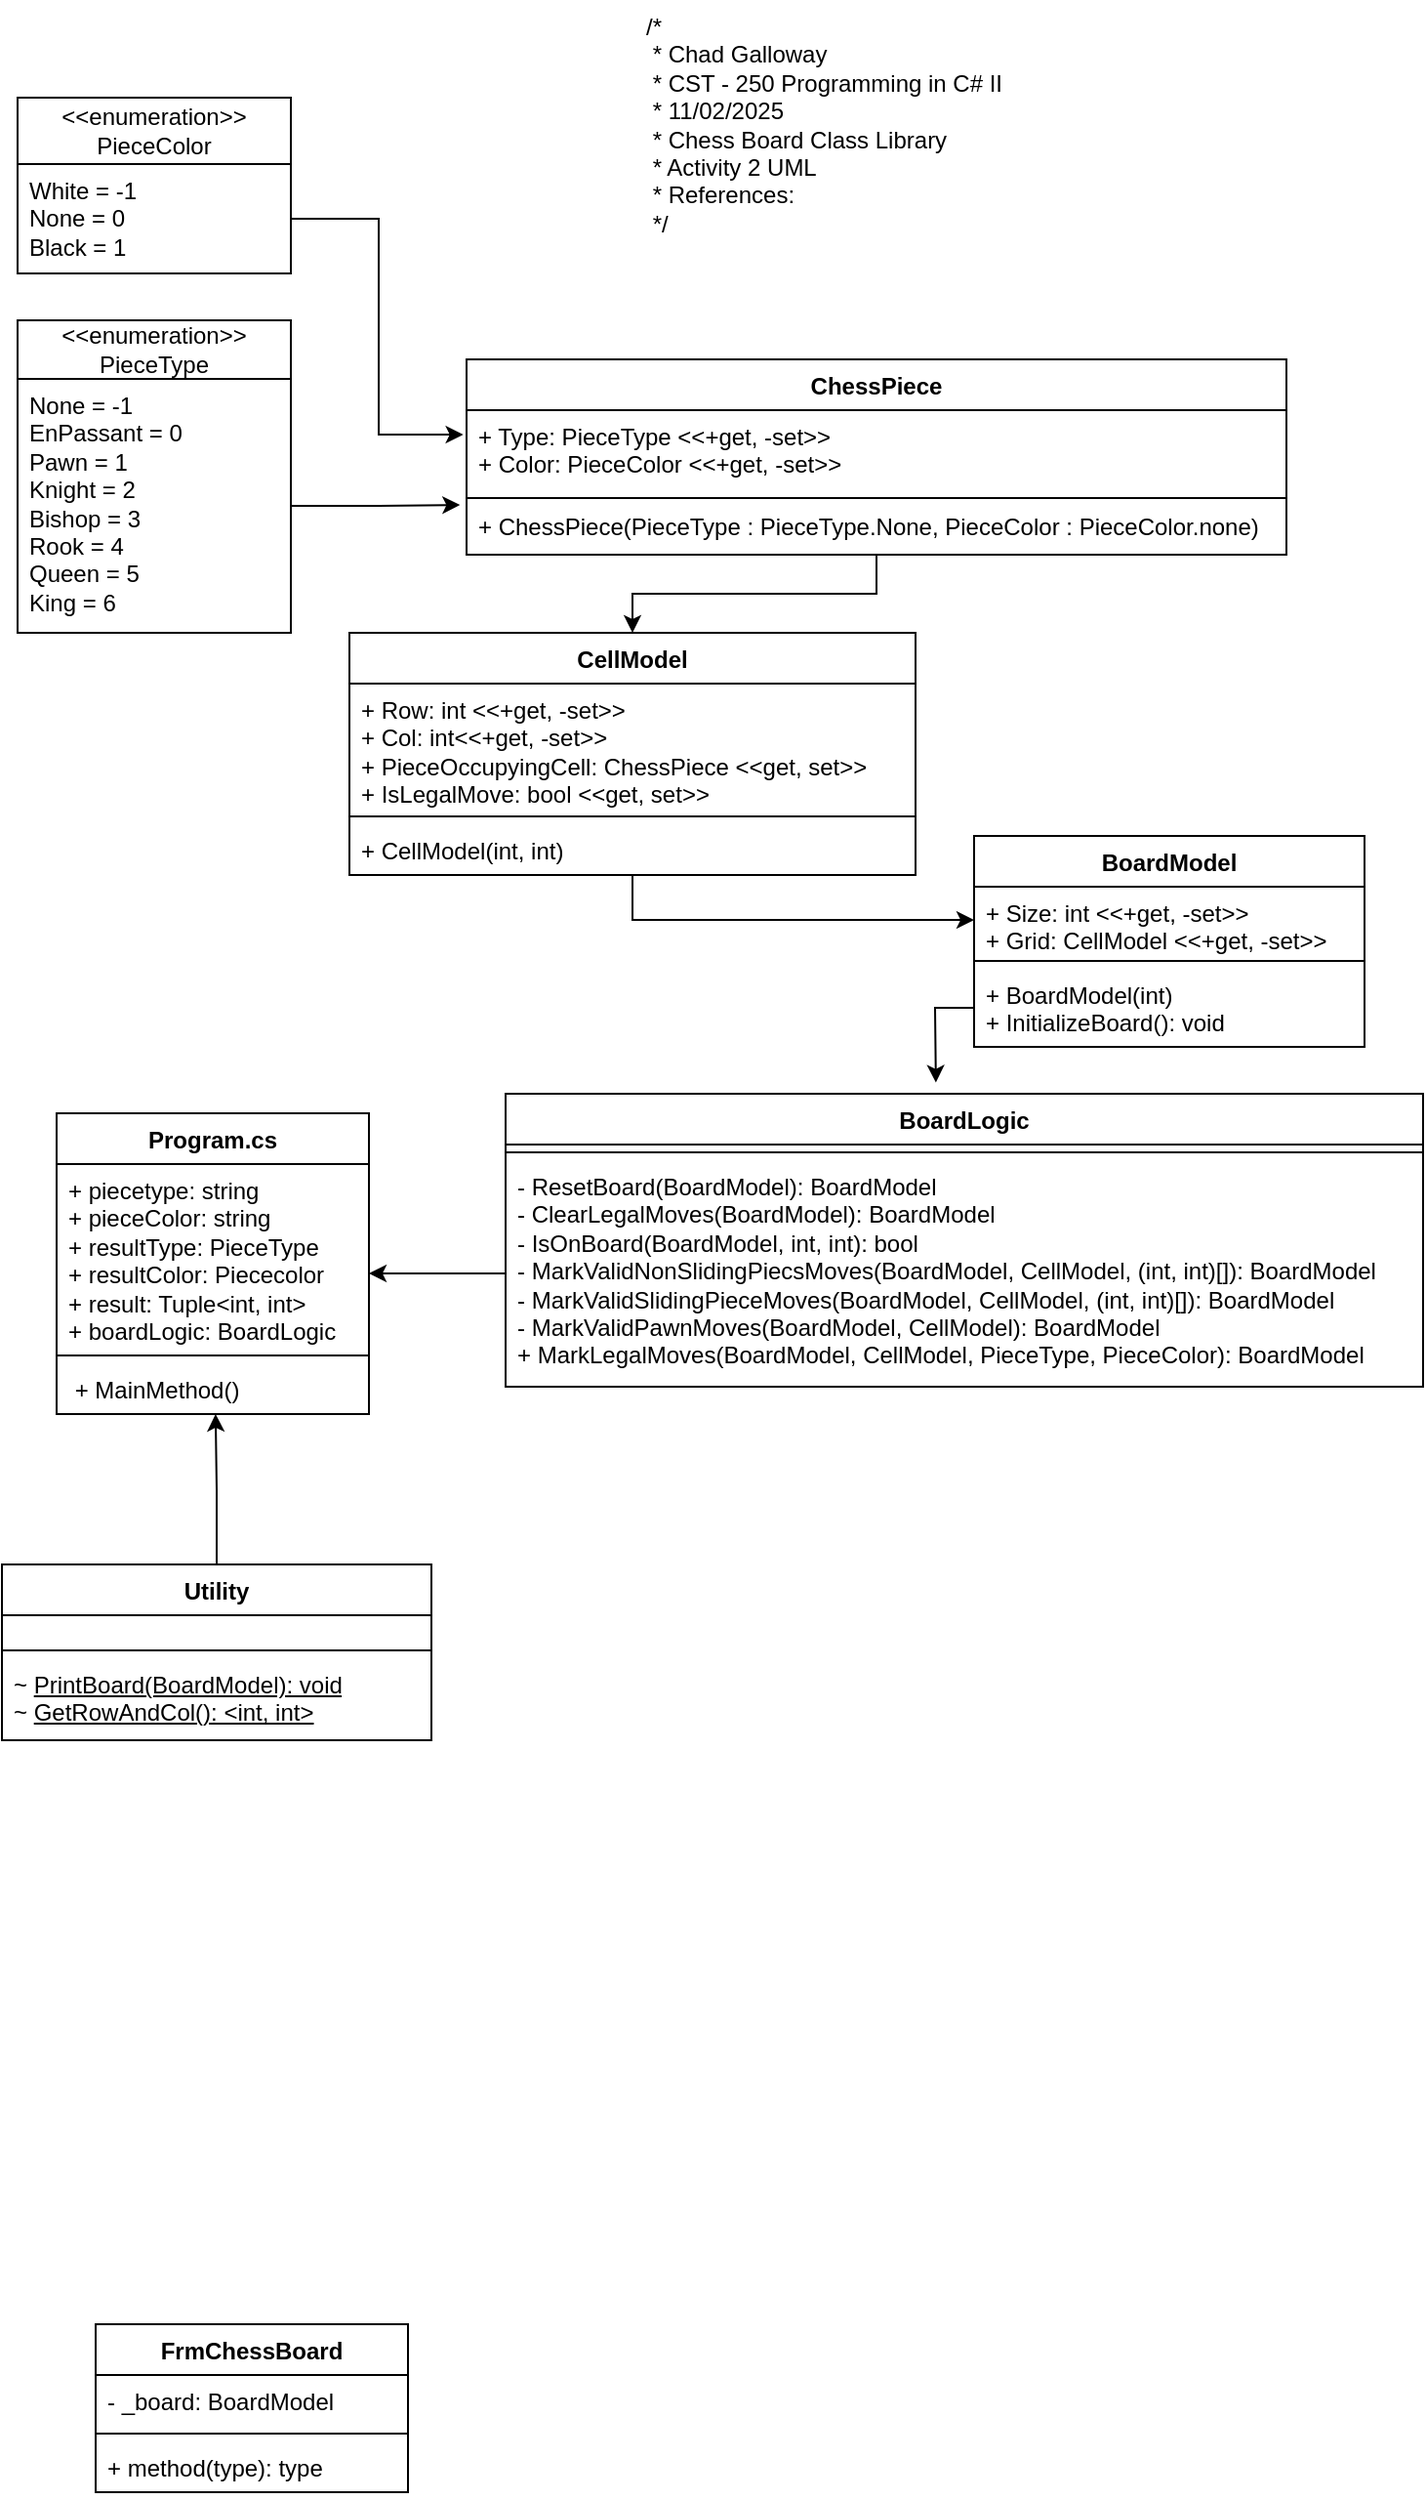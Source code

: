 <mxfile version="28.2.8">
  <diagram name="Page-1" id="tsHHCG1otfEHiUiGUumg">
    <mxGraphModel dx="1426" dy="743" grid="1" gridSize="10" guides="1" tooltips="1" connect="1" arrows="1" fold="1" page="1" pageScale="1" pageWidth="850" pageHeight="1100" math="0" shadow="0">
      <root>
        <mxCell id="0" />
        <mxCell id="1" parent="0" />
        <mxCell id="hlYQWEDlFGostlsgLX7R-3" style="edgeStyle=orthogonalEdgeStyle;rounded=0;orthogonalLoop=1;jettySize=auto;html=1;entryX=0;entryY=0.5;entryDx=0;entryDy=0;" parent="1" source="fw58HAAdcJAM5Pez11N_-1" target="fw58HAAdcJAM5Pez11N_-6" edge="1">
          <mxGeometry relative="1" as="geometry" />
        </mxCell>
        <mxCell id="fw58HAAdcJAM5Pez11N_-1" value="CellModel" style="swimlane;fontStyle=1;align=center;verticalAlign=top;childLayout=stackLayout;horizontal=1;startSize=26;horizontalStack=0;resizeParent=1;resizeParentMax=0;resizeLast=0;collapsible=1;marginBottom=0;whiteSpace=wrap;html=1;" parent="1" vertex="1">
          <mxGeometry x="240" y="364" width="290" height="124" as="geometry" />
        </mxCell>
        <mxCell id="fw58HAAdcJAM5Pez11N_-2" value="+ Row: int &amp;lt;&amp;lt;+get, -set&amp;gt;&amp;gt;&lt;div&gt;+ Col: int&amp;lt;&amp;lt;+get, -set&amp;gt;&amp;gt;&lt;/div&gt;&lt;div&gt;+ PieceOccupyingCell: ChessPiece &amp;lt;&amp;lt;get, set&amp;gt;&amp;gt;&lt;/div&gt;&lt;div&gt;+ IsLegalMove: bool &amp;lt;&amp;lt;get, set&amp;gt;&amp;gt;&lt;/div&gt;" style="text;strokeColor=none;fillColor=none;align=left;verticalAlign=top;spacingLeft=4;spacingRight=4;overflow=hidden;rotatable=0;points=[[0,0.5],[1,0.5]];portConstraint=eastwest;whiteSpace=wrap;html=1;" parent="fw58HAAdcJAM5Pez11N_-1" vertex="1">
          <mxGeometry y="26" width="290" height="64" as="geometry" />
        </mxCell>
        <mxCell id="fw58HAAdcJAM5Pez11N_-3" value="" style="line;strokeWidth=1;fillColor=none;align=left;verticalAlign=middle;spacingTop=-1;spacingLeft=3;spacingRight=3;rotatable=0;labelPosition=right;points=[];portConstraint=eastwest;strokeColor=inherit;" parent="fw58HAAdcJAM5Pez11N_-1" vertex="1">
          <mxGeometry y="90" width="290" height="8" as="geometry" />
        </mxCell>
        <mxCell id="fw58HAAdcJAM5Pez11N_-4" value="+ CellModel(int, int)" style="text;strokeColor=none;fillColor=none;align=left;verticalAlign=top;spacingLeft=4;spacingRight=4;overflow=hidden;rotatable=0;points=[[0,0.5],[1,0.5]];portConstraint=eastwest;whiteSpace=wrap;html=1;" parent="fw58HAAdcJAM5Pez11N_-1" vertex="1">
          <mxGeometry y="98" width="290" height="26" as="geometry" />
        </mxCell>
        <mxCell id="fw58HAAdcJAM5Pez11N_-5" value="BoardModel" style="swimlane;fontStyle=1;align=center;verticalAlign=top;childLayout=stackLayout;horizontal=1;startSize=26;horizontalStack=0;resizeParent=1;resizeParentMax=0;resizeLast=0;collapsible=1;marginBottom=0;whiteSpace=wrap;html=1;" parent="1" vertex="1">
          <mxGeometry x="560" y="468" width="200" height="108" as="geometry" />
        </mxCell>
        <mxCell id="fw58HAAdcJAM5Pez11N_-6" value="+ Size: int &amp;lt;&amp;lt;+get, -set&amp;gt;&amp;gt;&lt;div&gt;+ Grid: CellModel &amp;lt;&amp;lt;+get, -set&amp;gt;&amp;gt;&lt;/div&gt;" style="text;strokeColor=none;fillColor=none;align=left;verticalAlign=top;spacingLeft=4;spacingRight=4;overflow=hidden;rotatable=0;points=[[0,0.5],[1,0.5]];portConstraint=eastwest;whiteSpace=wrap;html=1;" parent="fw58HAAdcJAM5Pez11N_-5" vertex="1">
          <mxGeometry y="26" width="200" height="34" as="geometry" />
        </mxCell>
        <mxCell id="fw58HAAdcJAM5Pez11N_-7" value="" style="line;strokeWidth=1;fillColor=none;align=left;verticalAlign=middle;spacingTop=-1;spacingLeft=3;spacingRight=3;rotatable=0;labelPosition=right;points=[];portConstraint=eastwest;strokeColor=inherit;" parent="fw58HAAdcJAM5Pez11N_-5" vertex="1">
          <mxGeometry y="60" width="200" height="8" as="geometry" />
        </mxCell>
        <mxCell id="fw58HAAdcJAM5Pez11N_-8" value="+ BoardModel(int)&lt;div&gt;+ InitializeBoard(): void&lt;/div&gt;" style="text;strokeColor=none;fillColor=none;align=left;verticalAlign=top;spacingLeft=4;spacingRight=4;overflow=hidden;rotatable=0;points=[[0,0.5],[1,0.5]];portConstraint=eastwest;whiteSpace=wrap;html=1;" parent="fw58HAAdcJAM5Pez11N_-5" vertex="1">
          <mxGeometry y="68" width="200" height="40" as="geometry" />
        </mxCell>
        <mxCell id="fw58HAAdcJAM5Pez11N_-9" value="BoardLogic" style="swimlane;fontStyle=1;align=center;verticalAlign=top;childLayout=stackLayout;horizontal=1;startSize=26;horizontalStack=0;resizeParent=1;resizeParentMax=0;resizeLast=0;collapsible=1;marginBottom=0;whiteSpace=wrap;html=1;" parent="1" vertex="1">
          <mxGeometry x="320" y="600" width="470" height="150" as="geometry" />
        </mxCell>
        <mxCell id="fw58HAAdcJAM5Pez11N_-11" value="" style="line;strokeWidth=1;fillColor=none;align=left;verticalAlign=middle;spacingTop=-1;spacingLeft=3;spacingRight=3;rotatable=0;labelPosition=right;points=[];portConstraint=eastwest;strokeColor=inherit;" parent="fw58HAAdcJAM5Pez11N_-9" vertex="1">
          <mxGeometry y="26" width="470" height="8" as="geometry" />
        </mxCell>
        <mxCell id="coGAVgmM5uexBnMQNGVg-5" style="edgeStyle=orthogonalEdgeStyle;rounded=0;orthogonalLoop=1;jettySize=auto;html=1;" edge="1" parent="fw58HAAdcJAM5Pez11N_-9" source="fw58HAAdcJAM5Pez11N_-12">
          <mxGeometry relative="1" as="geometry">
            <mxPoint x="-70" y="92" as="targetPoint" />
          </mxGeometry>
        </mxCell>
        <mxCell id="fw58HAAdcJAM5Pez11N_-12" value="- ResetBoard(BoardModel): BoardModel&lt;div&gt;- ClearLegalMoves(BoardModel): BoardModel&lt;br&gt;&lt;div&gt;- IsOnBoard(BoardModel, int, int): bool&lt;/div&gt;&lt;div&gt;- MarkValidNonSlidingPiecsMoves(BoardModel, CellModel, (int, int)[]): BoardModel&lt;/div&gt;&lt;div&gt;- MarkValidSlidingPieceMoves(&lt;span style=&quot;background-color: transparent; color: light-dark(rgb(0, 0, 0), rgb(255, 255, 255));&quot;&gt;BoardModel, CellModel, (int, int)[]): BoardModel&lt;/span&gt;&lt;/div&gt;&lt;div&gt;- MarkValidPawnMoves(BoardModel, CellModel): BoardModel&lt;/div&gt;&lt;div&gt;+ MarkLegalMoves(BoardModel, CellModel, PieceType, PieceColor): BoardModel&lt;/div&gt;&lt;div&gt;&lt;br&gt;&lt;/div&gt;&lt;/div&gt;" style="text;strokeColor=none;fillColor=none;align=left;verticalAlign=top;spacingLeft=4;spacingRight=4;overflow=hidden;rotatable=0;points=[[0,0.5],[1,0.5]];portConstraint=eastwest;whiteSpace=wrap;html=1;" parent="fw58HAAdcJAM5Pez11N_-9" vertex="1">
          <mxGeometry y="34" width="470" height="116" as="geometry" />
        </mxCell>
        <mxCell id="coGAVgmM5uexBnMQNGVg-6" style="edgeStyle=orthogonalEdgeStyle;rounded=0;orthogonalLoop=1;jettySize=auto;html=1;entryX=0.509;entryY=1;entryDx=0;entryDy=0;entryPerimeter=0;" edge="1" parent="1" source="fw58HAAdcJAM5Pez11N_-13" target="coGAVgmM5uexBnMQNGVg-4">
          <mxGeometry relative="1" as="geometry">
            <mxPoint x="170" y="770" as="targetPoint" />
          </mxGeometry>
        </mxCell>
        <mxCell id="fw58HAAdcJAM5Pez11N_-13" value="Utility" style="swimlane;fontStyle=1;align=center;verticalAlign=top;childLayout=stackLayout;horizontal=1;startSize=26;horizontalStack=0;resizeParent=1;resizeParentMax=0;resizeLast=0;collapsible=1;marginBottom=0;whiteSpace=wrap;html=1;" parent="1" vertex="1">
          <mxGeometry x="62" y="841" width="220" height="90" as="geometry" />
        </mxCell>
        <mxCell id="fw58HAAdcJAM5Pez11N_-14" value="&lt;div&gt;&lt;br&gt;&lt;/div&gt;" style="text;strokeColor=none;fillColor=none;align=left;verticalAlign=top;spacingLeft=4;spacingRight=4;overflow=hidden;rotatable=0;points=[[0,0.5],[1,0.5]];portConstraint=eastwest;whiteSpace=wrap;html=1;" parent="fw58HAAdcJAM5Pez11N_-13" vertex="1">
          <mxGeometry y="26" width="220" height="14" as="geometry" />
        </mxCell>
        <mxCell id="fw58HAAdcJAM5Pez11N_-15" value="" style="line;strokeWidth=1;fillColor=none;align=left;verticalAlign=middle;spacingTop=-1;spacingLeft=3;spacingRight=3;rotatable=0;labelPosition=right;points=[];portConstraint=eastwest;strokeColor=inherit;" parent="fw58HAAdcJAM5Pez11N_-13" vertex="1">
          <mxGeometry y="40" width="220" height="8" as="geometry" />
        </mxCell>
        <mxCell id="fw58HAAdcJAM5Pez11N_-16" value="~ &lt;u&gt;PrintBoard(BoardModel): void&lt;/u&gt;&lt;div&gt;~ &lt;u&gt;GetRowAndCol(): &amp;lt;int, int&amp;gt;&lt;/u&gt;&amp;nbsp;&lt;/div&gt;" style="text;strokeColor=none;fillColor=none;align=left;verticalAlign=top;spacingLeft=4;spacingRight=4;overflow=hidden;rotatable=0;points=[[0,0.5],[1,0.5]];portConstraint=eastwest;whiteSpace=wrap;html=1;" parent="fw58HAAdcJAM5Pez11N_-13" vertex="1">
          <mxGeometry y="48" width="220" height="42" as="geometry" />
        </mxCell>
        <mxCell id="fw58HAAdcJAM5Pez11N_-17" value="FrmChessBoard" style="swimlane;fontStyle=1;align=center;verticalAlign=top;childLayout=stackLayout;horizontal=1;startSize=26;horizontalStack=0;resizeParent=1;resizeParentMax=0;resizeLast=0;collapsible=1;marginBottom=0;whiteSpace=wrap;html=1;" parent="1" vertex="1">
          <mxGeometry x="110" y="1230" width="160" height="86" as="geometry" />
        </mxCell>
        <mxCell id="fw58HAAdcJAM5Pez11N_-18" value="- _board: BoardModel" style="text;strokeColor=none;fillColor=none;align=left;verticalAlign=top;spacingLeft=4;spacingRight=4;overflow=hidden;rotatable=0;points=[[0,0.5],[1,0.5]];portConstraint=eastwest;whiteSpace=wrap;html=1;" parent="fw58HAAdcJAM5Pez11N_-17" vertex="1">
          <mxGeometry y="26" width="160" height="26" as="geometry" />
        </mxCell>
        <mxCell id="fw58HAAdcJAM5Pez11N_-19" value="" style="line;strokeWidth=1;fillColor=none;align=left;verticalAlign=middle;spacingTop=-1;spacingLeft=3;spacingRight=3;rotatable=0;labelPosition=right;points=[];portConstraint=eastwest;strokeColor=inherit;" parent="fw58HAAdcJAM5Pez11N_-17" vertex="1">
          <mxGeometry y="52" width="160" height="8" as="geometry" />
        </mxCell>
        <mxCell id="fw58HAAdcJAM5Pez11N_-20" value="+ method(type): type" style="text;strokeColor=none;fillColor=none;align=left;verticalAlign=top;spacingLeft=4;spacingRight=4;overflow=hidden;rotatable=0;points=[[0,0.5],[1,0.5]];portConstraint=eastwest;whiteSpace=wrap;html=1;" parent="fw58HAAdcJAM5Pez11N_-17" vertex="1">
          <mxGeometry y="60" width="160" height="26" as="geometry" />
        </mxCell>
        <mxCell id="fw58HAAdcJAM5Pez11N_-30" value="/*&#xa; * Chad Galloway&#xa; * CST - 250 Programming in C# II&#xa; * 11/02/2025&#xa; * Chess Board Class Library&#xa; * Activity 2 UML&#xa; * References:&#xa; */" style="text;whiteSpace=wrap;" parent="1" vertex="1">
          <mxGeometry x="390" y="40" width="220" height="140" as="geometry" />
        </mxCell>
        <mxCell id="hlYQWEDlFGostlsgLX7R-5" value="" style="endArrow=classic;html=1;rounded=0;entryX=0.469;entryY=-0.038;entryDx=0;entryDy=0;entryPerimeter=0;" parent="1" source="fw58HAAdcJAM5Pez11N_-8" target="fw58HAAdcJAM5Pez11N_-9" edge="1">
          <mxGeometry width="50" height="50" relative="1" as="geometry">
            <mxPoint x="480" y="552" as="sourcePoint" />
            <mxPoint x="580" y="542" as="targetPoint" />
            <Array as="points">
              <mxPoint x="540" y="556" />
            </Array>
          </mxGeometry>
        </mxCell>
        <mxCell id="hlYQWEDlFGostlsgLX7R-22" style="edgeStyle=orthogonalEdgeStyle;rounded=0;orthogonalLoop=1;jettySize=auto;html=1;" parent="1" source="hlYQWEDlFGostlsgLX7R-6" target="fw58HAAdcJAM5Pez11N_-1" edge="1">
          <mxGeometry relative="1" as="geometry" />
        </mxCell>
        <mxCell id="hlYQWEDlFGostlsgLX7R-6" value="ChessPiece" style="swimlane;fontStyle=1;align=center;verticalAlign=top;childLayout=stackLayout;horizontal=1;startSize=26;horizontalStack=0;resizeParent=1;resizeParentMax=0;resizeLast=0;collapsible=1;marginBottom=0;whiteSpace=wrap;html=1;" parent="1" vertex="1">
          <mxGeometry x="300" y="224" width="420" height="100" as="geometry" />
        </mxCell>
        <mxCell id="hlYQWEDlFGostlsgLX7R-7" value="+ Type: PieceType &amp;lt;&amp;lt;+get, -set&amp;gt;&amp;gt;&lt;div&gt;+ Color: PieceColor &amp;lt;&amp;lt;+get, -set&amp;gt;&amp;gt;&lt;/div&gt;" style="text;strokeColor=none;fillColor=none;align=left;verticalAlign=top;spacingLeft=4;spacingRight=4;overflow=hidden;rotatable=0;points=[[0,0.5],[1,0.5]];portConstraint=eastwest;whiteSpace=wrap;html=1;" parent="hlYQWEDlFGostlsgLX7R-6" vertex="1">
          <mxGeometry y="26" width="420" height="44" as="geometry" />
        </mxCell>
        <mxCell id="hlYQWEDlFGostlsgLX7R-8" value="" style="line;strokeWidth=1;fillColor=none;align=left;verticalAlign=middle;spacingTop=-1;spacingLeft=3;spacingRight=3;rotatable=0;labelPosition=right;points=[];portConstraint=eastwest;strokeColor=inherit;" parent="hlYQWEDlFGostlsgLX7R-6" vertex="1">
          <mxGeometry y="70" width="420" height="2" as="geometry" />
        </mxCell>
        <mxCell id="hlYQWEDlFGostlsgLX7R-18" value="+ ChessPiece(PieceType : PieceType.None, PieceColor : PieceColor.none)" style="text;strokeColor=none;fillColor=none;align=left;verticalAlign=top;spacingLeft=4;spacingRight=4;overflow=hidden;rotatable=0;points=[[0,0.5],[1,0.5]];portConstraint=eastwest;whiteSpace=wrap;html=1;" parent="hlYQWEDlFGostlsgLX7R-6" vertex="1">
          <mxGeometry y="72" width="420" height="28" as="geometry" />
        </mxCell>
        <mxCell id="hlYQWEDlFGostlsgLX7R-10" value="&lt;div&gt;&amp;lt;&amp;lt;enumeration&amp;gt;&amp;gt;&lt;/div&gt;PieceColor" style="swimlane;fontStyle=0;childLayout=stackLayout;horizontal=1;startSize=34;fillColor=none;horizontalStack=0;resizeParent=1;resizeParentMax=0;resizeLast=0;collapsible=1;marginBottom=0;whiteSpace=wrap;html=1;" parent="1" vertex="1">
          <mxGeometry x="70" y="90" width="140" height="90" as="geometry" />
        </mxCell>
        <mxCell id="hlYQWEDlFGostlsgLX7R-13" value="White = -1&lt;div&gt;None = 0&lt;/div&gt;&lt;div&gt;Black = 1&lt;/div&gt;" style="text;strokeColor=none;fillColor=none;align=left;verticalAlign=top;spacingLeft=4;spacingRight=4;overflow=hidden;rotatable=0;points=[[0,0.5],[1,0.5]];portConstraint=eastwest;whiteSpace=wrap;html=1;" parent="hlYQWEDlFGostlsgLX7R-10" vertex="1">
          <mxGeometry y="34" width="140" height="56" as="geometry" />
        </mxCell>
        <mxCell id="hlYQWEDlFGostlsgLX7R-14" value="&lt;div&gt;&amp;lt;&amp;lt;enumeration&amp;gt;&amp;gt;&lt;/div&gt;PieceType" style="swimlane;fontStyle=0;childLayout=stackLayout;horizontal=1;startSize=30;fillColor=none;horizontalStack=0;resizeParent=1;resizeParentMax=0;resizeLast=0;collapsible=1;marginBottom=0;whiteSpace=wrap;html=1;" parent="1" vertex="1">
          <mxGeometry x="70" y="204" width="140" height="160" as="geometry" />
        </mxCell>
        <mxCell id="hlYQWEDlFGostlsgLX7R-17" value="None = -1&lt;div&gt;EnPassant = 0&lt;/div&gt;&lt;div&gt;Pawn = 1&lt;/div&gt;&lt;div&gt;Knight = 2&lt;/div&gt;&lt;div&gt;Bishop = 3&lt;/div&gt;&lt;div&gt;Rook = 4&lt;/div&gt;&lt;div&gt;Queen = 5&lt;/div&gt;&lt;div&gt;King = 6&lt;/div&gt;" style="text;strokeColor=none;fillColor=none;align=left;verticalAlign=top;spacingLeft=4;spacingRight=4;overflow=hidden;rotatable=0;points=[[0,0.5],[1,0.5]];portConstraint=eastwest;whiteSpace=wrap;html=1;" parent="hlYQWEDlFGostlsgLX7R-14" vertex="1">
          <mxGeometry y="30" width="140" height="130" as="geometry" />
        </mxCell>
        <mxCell id="hlYQWEDlFGostlsgLX7R-19" style="edgeStyle=orthogonalEdgeStyle;rounded=0;orthogonalLoop=1;jettySize=auto;html=1;entryX=-0.008;entryY=0.089;entryDx=0;entryDy=0;entryPerimeter=0;" parent="1" source="hlYQWEDlFGostlsgLX7R-17" target="hlYQWEDlFGostlsgLX7R-18" edge="1">
          <mxGeometry relative="1" as="geometry" />
        </mxCell>
        <mxCell id="hlYQWEDlFGostlsgLX7R-20" style="edgeStyle=orthogonalEdgeStyle;rounded=0;orthogonalLoop=1;jettySize=auto;html=1;exitX=1;exitY=0.5;exitDx=0;exitDy=0;entryX=-0.004;entryY=0.284;entryDx=0;entryDy=0;entryPerimeter=0;" parent="1" source="hlYQWEDlFGostlsgLX7R-13" target="hlYQWEDlFGostlsgLX7R-7" edge="1">
          <mxGeometry relative="1" as="geometry" />
        </mxCell>
        <mxCell id="coGAVgmM5uexBnMQNGVg-1" value="Program.cs" style="swimlane;fontStyle=1;align=center;verticalAlign=top;childLayout=stackLayout;horizontal=1;startSize=26;horizontalStack=0;resizeParent=1;resizeParentMax=0;resizeLast=0;collapsible=1;marginBottom=0;whiteSpace=wrap;html=1;" vertex="1" parent="1">
          <mxGeometry x="90" y="610" width="160" height="154" as="geometry" />
        </mxCell>
        <mxCell id="coGAVgmM5uexBnMQNGVg-2" value="+ piecetype: string&lt;div&gt;+ pieceColor: string&lt;/div&gt;&lt;div&gt;+ resultType: PieceType&lt;/div&gt;&lt;div&gt;+ resultColor: Piececolor&lt;/div&gt;&lt;div&gt;+ result: Tuple&amp;lt;int, int&amp;gt;&lt;/div&gt;&lt;div&gt;+ boardLogic: BoardLogic&lt;/div&gt;" style="text;strokeColor=none;fillColor=none;align=left;verticalAlign=top;spacingLeft=4;spacingRight=4;overflow=hidden;rotatable=0;points=[[0,0.5],[1,0.5]];portConstraint=eastwest;whiteSpace=wrap;html=1;" vertex="1" parent="coGAVgmM5uexBnMQNGVg-1">
          <mxGeometry y="26" width="160" height="94" as="geometry" />
        </mxCell>
        <mxCell id="coGAVgmM5uexBnMQNGVg-3" value="" style="line;strokeWidth=1;fillColor=none;align=left;verticalAlign=middle;spacingTop=-1;spacingLeft=3;spacingRight=3;rotatable=0;labelPosition=right;points=[];portConstraint=eastwest;strokeColor=inherit;" vertex="1" parent="coGAVgmM5uexBnMQNGVg-1">
          <mxGeometry y="120" width="160" height="8" as="geometry" />
        </mxCell>
        <mxCell id="coGAVgmM5uexBnMQNGVg-4" value="&amp;nbsp;+ MainMethod()" style="text;strokeColor=none;fillColor=none;align=left;verticalAlign=top;spacingLeft=4;spacingRight=4;overflow=hidden;rotatable=0;points=[[0,0.5],[1,0.5]];portConstraint=eastwest;whiteSpace=wrap;html=1;" vertex="1" parent="coGAVgmM5uexBnMQNGVg-1">
          <mxGeometry y="128" width="160" height="26" as="geometry" />
        </mxCell>
      </root>
    </mxGraphModel>
  </diagram>
</mxfile>
